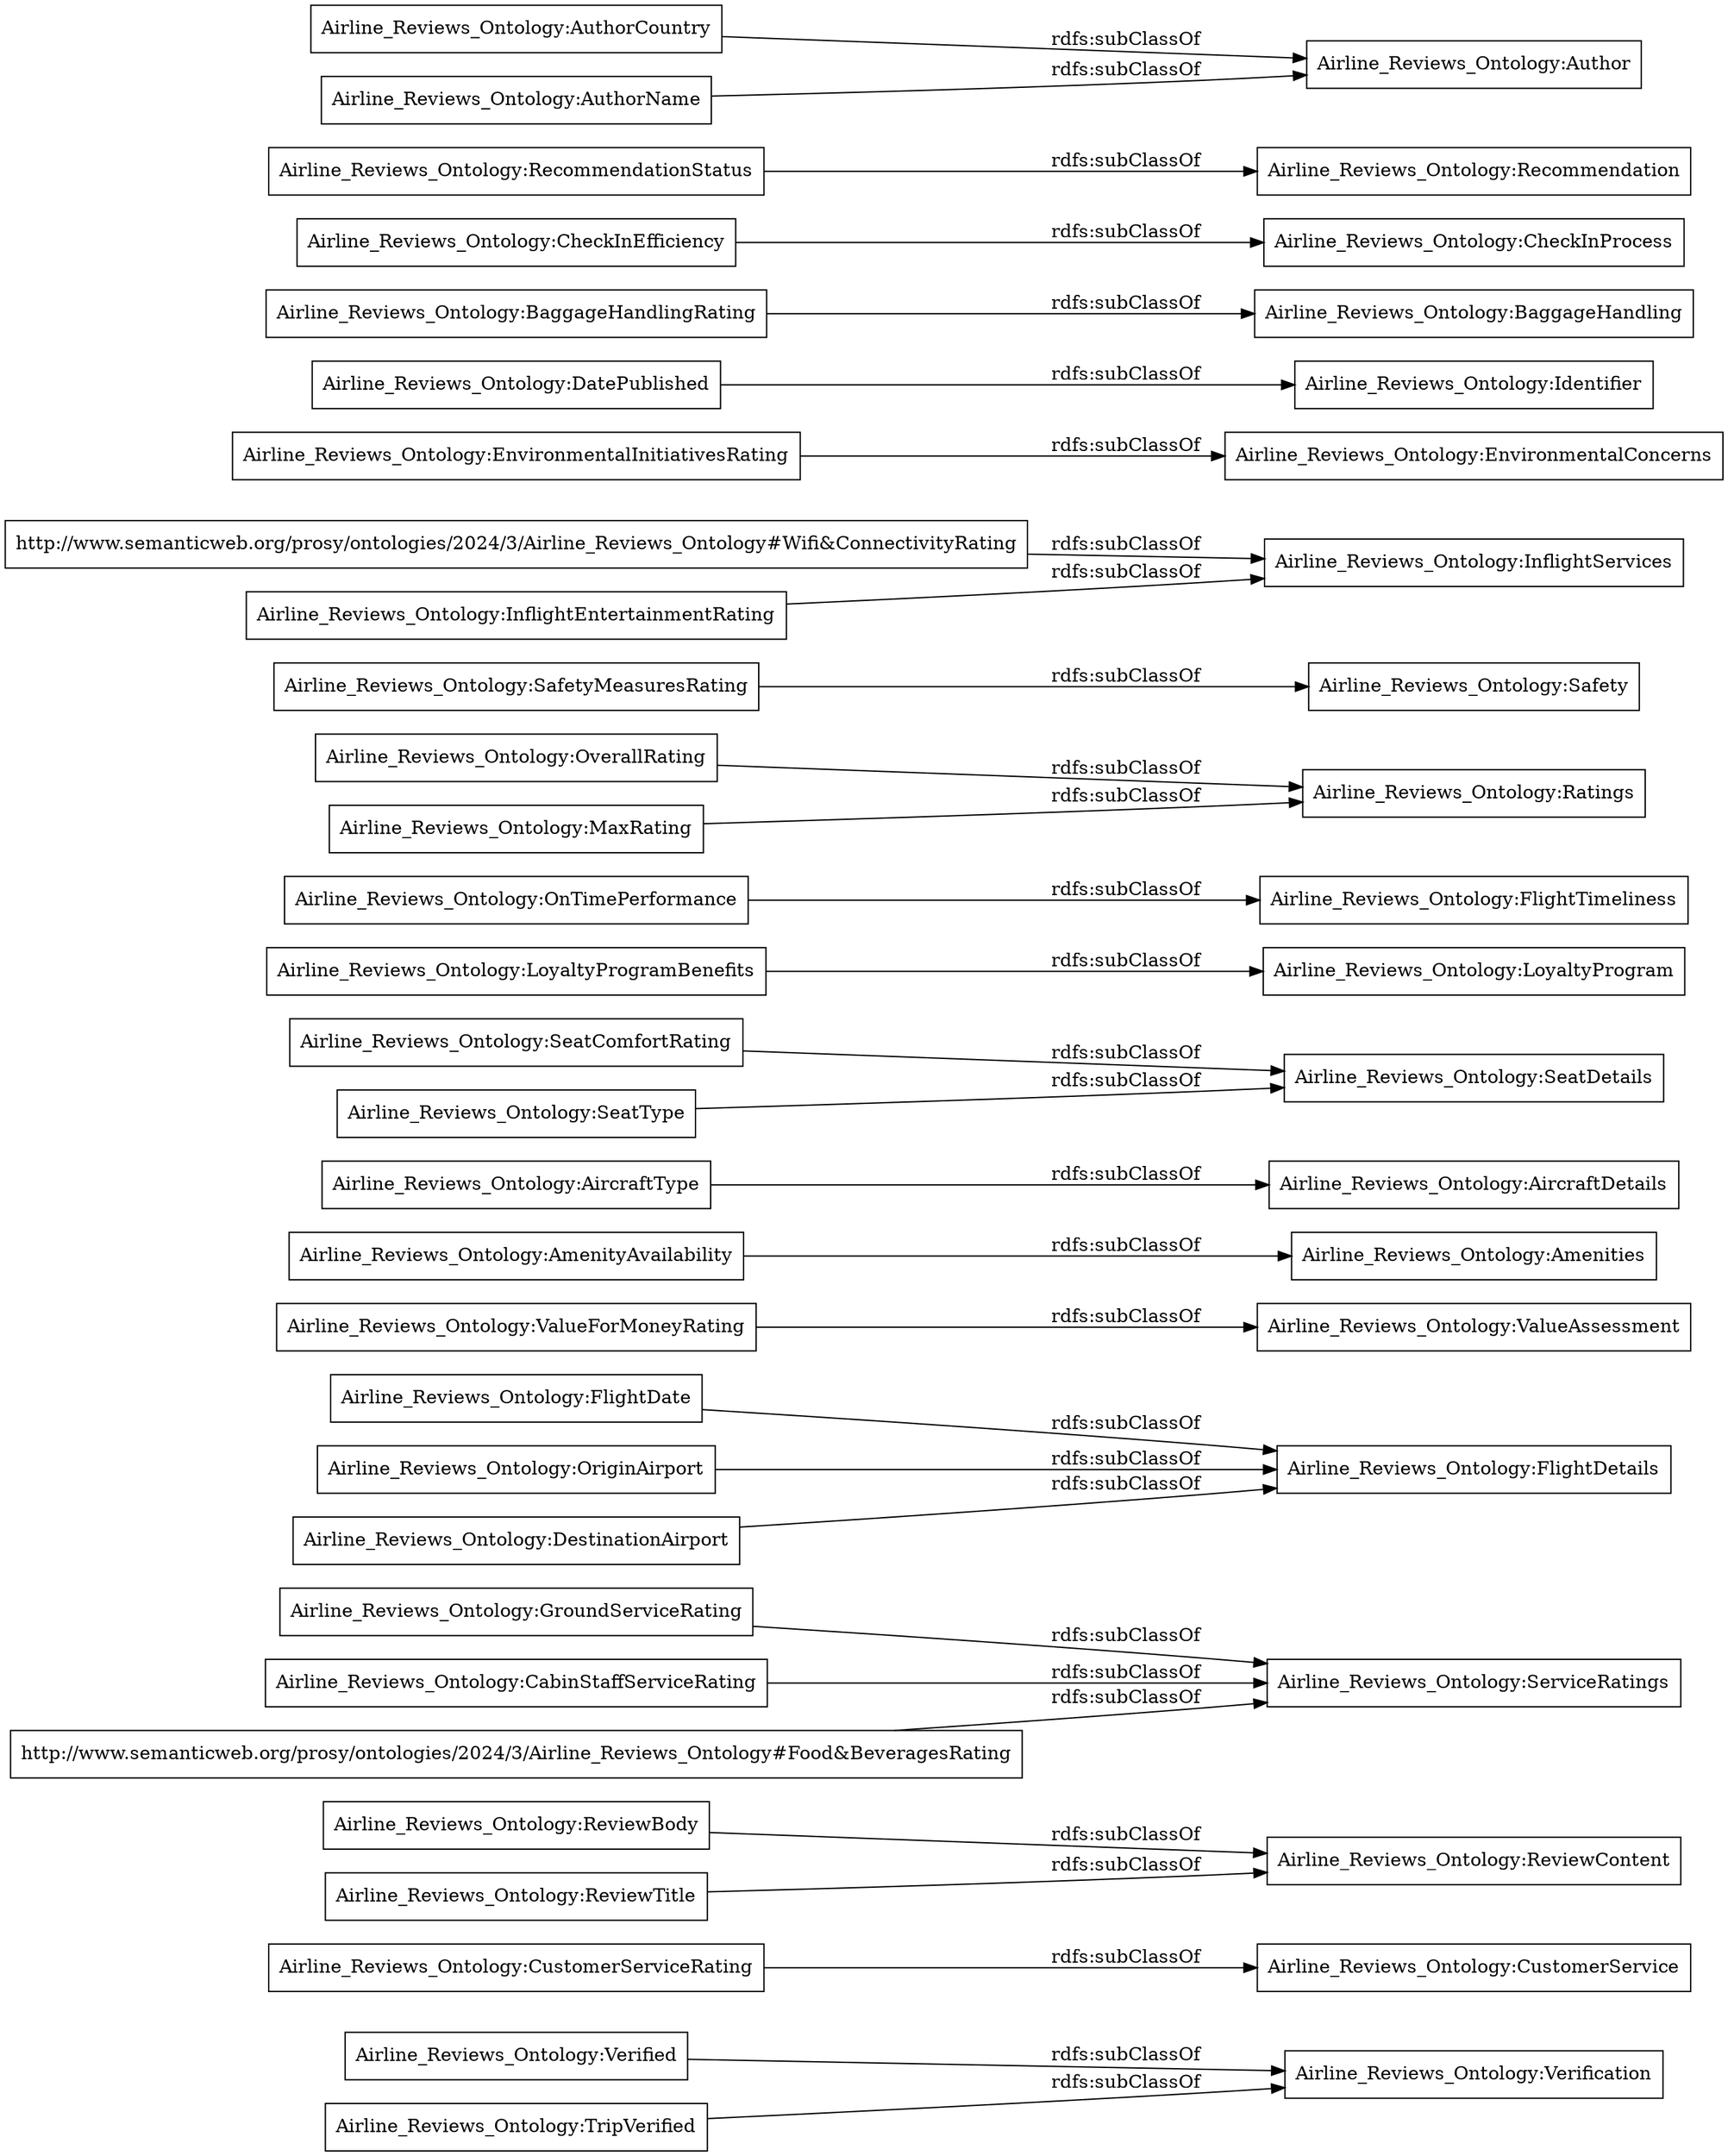digraph ar2dtool_diagram { 
rankdir=LR;
size="1000"
node [shape = rectangle, color="black"]; "Airline_Reviews_Ontology:Verified" "Airline_Reviews_Ontology:CustomerService" "Airline_Reviews_Ontology:ReviewBody" "Airline_Reviews_Ontology:GroundServiceRating" "Airline_Reviews_Ontology:FlightDate" "Airline_Reviews_Ontology:FlightDetails" "Airline_Reviews_Ontology:ValueAssessment" "Airline_Reviews_Ontology:ServiceRatings" "Airline_Reviews_Ontology:AmenityAvailability" "Airline_Reviews_Ontology:AircraftType" "Airline_Reviews_Ontology:SeatDetails" "Airline_Reviews_Ontology:LoyaltyProgram" "Airline_Reviews_Ontology:OnTimePerformance" "Airline_Reviews_Ontology:OriginAirport" "Airline_Reviews_Ontology:SeatComfortRating" "Airline_Reviews_Ontology:OverallRating" "Airline_Reviews_Ontology:SeatType" "Airline_Reviews_Ontology:CustomerServiceRating" "Airline_Reviews_Ontology:SafetyMeasuresRating" "Airline_Reviews_Ontology:FlightTimeliness" "http://www.semanticweb.org/prosy/ontologies/2024/3/Airline_Reviews_Ontology#Wifi&ConnectivityRating" "Airline_Reviews_Ontology:EnvironmentalInitiativesRating" "Airline_Reviews_Ontology:Identifier" "Airline_Reviews_Ontology:BaggageHandlingRating" "Airline_Reviews_Ontology:DestinationAirport" "Airline_Reviews_Ontology:CheckInProcess" "Airline_Reviews_Ontology:ReviewContent" "Airline_Reviews_Ontology:Recommendation" "Airline_Reviews_Ontology:ReviewTitle" "Airline_Reviews_Ontology:LoyaltyProgramBenefits" "Airline_Reviews_Ontology:Amenities" "Airline_Reviews_Ontology:DatePublished" "Airline_Reviews_Ontology:InflightServices" "Airline_Reviews_Ontology:Ratings" "Airline_Reviews_Ontology:Safety" "Airline_Reviews_Ontology:CabinStaffServiceRating" "Airline_Reviews_Ontology:MaxRating" "Airline_Reviews_Ontology:Author" "Airline_Reviews_Ontology:InflightEntertainmentRating" "Airline_Reviews_Ontology:TripVerified" "Airline_Reviews_Ontology:ValueForMoneyRating" "Airline_Reviews_Ontology:AircraftDetails" "Airline_Reviews_Ontology:Verification" "Airline_Reviews_Ontology:RecommendationStatus" "Airline_Reviews_Ontology:CheckInEfficiency" "Airline_Reviews_Ontology:AuthorCountry" "Airline_Reviews_Ontology:EnvironmentalConcerns" "Airline_Reviews_Ontology:AuthorName" "http://www.semanticweb.org/prosy/ontologies/2024/3/Airline_Reviews_Ontology#Food&BeveragesRating" "Airline_Reviews_Ontology:BaggageHandling" ; /*classes style*/
	"http://www.semanticweb.org/prosy/ontologies/2024/3/Airline_Reviews_Ontology#Food&BeveragesRating" -> "Airline_Reviews_Ontology:ServiceRatings" [ label = "rdfs:subClassOf" ];
	"Airline_Reviews_Ontology:SeatType" -> "Airline_Reviews_Ontology:SeatDetails" [ label = "rdfs:subClassOf" ];
	"Airline_Reviews_Ontology:ReviewBody" -> "Airline_Reviews_Ontology:ReviewContent" [ label = "rdfs:subClassOf" ];
	"Airline_Reviews_Ontology:SeatComfortRating" -> "Airline_Reviews_Ontology:SeatDetails" [ label = "rdfs:subClassOf" ];
	"Airline_Reviews_Ontology:AircraftType" -> "Airline_Reviews_Ontology:AircraftDetails" [ label = "rdfs:subClassOf" ];
	"Airline_Reviews_Ontology:BaggageHandlingRating" -> "Airline_Reviews_Ontology:BaggageHandling" [ label = "rdfs:subClassOf" ];
	"Airline_Reviews_Ontology:GroundServiceRating" -> "Airline_Reviews_Ontology:ServiceRatings" [ label = "rdfs:subClassOf" ];
	"Airline_Reviews_Ontology:ValueForMoneyRating" -> "Airline_Reviews_Ontology:ValueAssessment" [ label = "rdfs:subClassOf" ];
	"Airline_Reviews_Ontology:EnvironmentalInitiativesRating" -> "Airline_Reviews_Ontology:EnvironmentalConcerns" [ label = "rdfs:subClassOf" ];
	"Airline_Reviews_Ontology:FlightDate" -> "Airline_Reviews_Ontology:FlightDetails" [ label = "rdfs:subClassOf" ];
	"Airline_Reviews_Ontology:CheckInEfficiency" -> "Airline_Reviews_Ontology:CheckInProcess" [ label = "rdfs:subClassOf" ];
	"Airline_Reviews_Ontology:OnTimePerformance" -> "Airline_Reviews_Ontology:FlightTimeliness" [ label = "rdfs:subClassOf" ];
	"http://www.semanticweb.org/prosy/ontologies/2024/3/Airline_Reviews_Ontology#Wifi&ConnectivityRating" -> "Airline_Reviews_Ontology:InflightServices" [ label = "rdfs:subClassOf" ];
	"Airline_Reviews_Ontology:AuthorCountry" -> "Airline_Reviews_Ontology:Author" [ label = "rdfs:subClassOf" ];
	"Airline_Reviews_Ontology:Verified" -> "Airline_Reviews_Ontology:Verification" [ label = "rdfs:subClassOf" ];
	"Airline_Reviews_Ontology:TripVerified" -> "Airline_Reviews_Ontology:Verification" [ label = "rdfs:subClassOf" ];
	"Airline_Reviews_Ontology:OriginAirport" -> "Airline_Reviews_Ontology:FlightDetails" [ label = "rdfs:subClassOf" ];
	"Airline_Reviews_Ontology:DatePublished" -> "Airline_Reviews_Ontology:Identifier" [ label = "rdfs:subClassOf" ];
	"Airline_Reviews_Ontology:ReviewTitle" -> "Airline_Reviews_Ontology:ReviewContent" [ label = "rdfs:subClassOf" ];
	"Airline_Reviews_Ontology:MaxRating" -> "Airline_Reviews_Ontology:Ratings" [ label = "rdfs:subClassOf" ];
	"Airline_Reviews_Ontology:CabinStaffServiceRating" -> "Airline_Reviews_Ontology:ServiceRatings" [ label = "rdfs:subClassOf" ];
	"Airline_Reviews_Ontology:AmenityAvailability" -> "Airline_Reviews_Ontology:Amenities" [ label = "rdfs:subClassOf" ];
	"Airline_Reviews_Ontology:LoyaltyProgramBenefits" -> "Airline_Reviews_Ontology:LoyaltyProgram" [ label = "rdfs:subClassOf" ];
	"Airline_Reviews_Ontology:DestinationAirport" -> "Airline_Reviews_Ontology:FlightDetails" [ label = "rdfs:subClassOf" ];
	"Airline_Reviews_Ontology:CustomerServiceRating" -> "Airline_Reviews_Ontology:CustomerService" [ label = "rdfs:subClassOf" ];
	"Airline_Reviews_Ontology:InflightEntertainmentRating" -> "Airline_Reviews_Ontology:InflightServices" [ label = "rdfs:subClassOf" ];
	"Airline_Reviews_Ontology:SafetyMeasuresRating" -> "Airline_Reviews_Ontology:Safety" [ label = "rdfs:subClassOf" ];
	"Airline_Reviews_Ontology:RecommendationStatus" -> "Airline_Reviews_Ontology:Recommendation" [ label = "rdfs:subClassOf" ];
	"Airline_Reviews_Ontology:OverallRating" -> "Airline_Reviews_Ontology:Ratings" [ label = "rdfs:subClassOf" ];
	"Airline_Reviews_Ontology:AuthorName" -> "Airline_Reviews_Ontology:Author" [ label = "rdfs:subClassOf" ];

}

